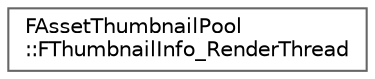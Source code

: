 digraph "Graphical Class Hierarchy"
{
 // INTERACTIVE_SVG=YES
 // LATEX_PDF_SIZE
  bgcolor="transparent";
  edge [fontname=Helvetica,fontsize=10,labelfontname=Helvetica,labelfontsize=10];
  node [fontname=Helvetica,fontsize=10,shape=box,height=0.2,width=0.4];
  rankdir="LR";
  Node0 [id="Node000000",label="FAssetThumbnailPool\l::FThumbnailInfo_RenderThread",height=0.2,width=0.4,color="grey40", fillcolor="white", style="filled",URL="$d6/dd5/structFAssetThumbnailPool_1_1FThumbnailInfo__RenderThread.html",tooltip=" "];
}
